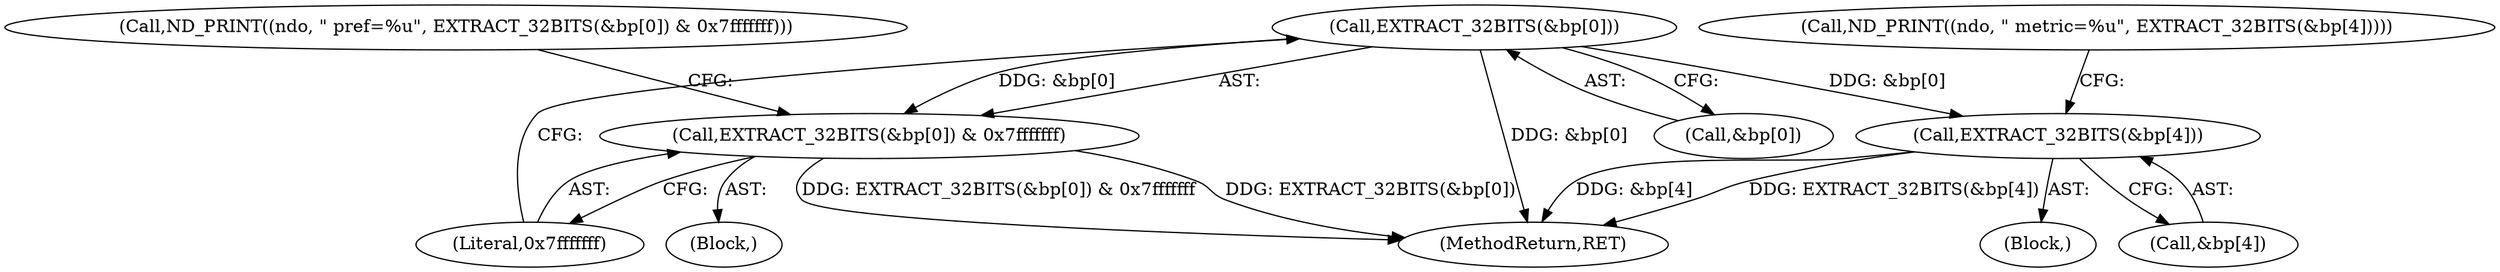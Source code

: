 digraph "0_tcpdump_6fca58f5f9c96749a575f52e20598ad43f5bdf30@array" {
"1001300" [label="(Call,EXTRACT_32BITS(&bp[0]))"];
"1001299" [label="(Call,EXTRACT_32BITS(&bp[0]) & 0x7fffffff)"];
"1001311" [label="(Call,EXTRACT_32BITS(&bp[4]))"];
"1001305" [label="(Literal,0x7fffffff)"];
"1001311" [label="(Call,EXTRACT_32BITS(&bp[4]))"];
"1001300" [label="(Call,EXTRACT_32BITS(&bp[0]))"];
"1001547" [label="(MethodReturn,RET)"];
"1001294" [label="(Call,ND_PRINT((ndo, \" pref=%u\", EXTRACT_32BITS(&bp[0]) & 0x7fffffff)))"];
"1001299" [label="(Call,EXTRACT_32BITS(&bp[0]) & 0x7fffffff)"];
"1001306" [label="(Call,ND_PRINT((ndo, \" metric=%u\", EXTRACT_32BITS(&bp[4]))))"];
"1001309" [label="(Block,)"];
"1001297" [label="(Block,)"];
"1001312" [label="(Call,&bp[4])"];
"1001301" [label="(Call,&bp[0])"];
"1001300" -> "1001299"  [label="AST: "];
"1001300" -> "1001301"  [label="CFG: "];
"1001301" -> "1001300"  [label="AST: "];
"1001305" -> "1001300"  [label="CFG: "];
"1001300" -> "1001547"  [label="DDG: &bp[0]"];
"1001300" -> "1001299"  [label="DDG: &bp[0]"];
"1001300" -> "1001311"  [label="DDG: &bp[0]"];
"1001299" -> "1001297"  [label="AST: "];
"1001299" -> "1001305"  [label="CFG: "];
"1001305" -> "1001299"  [label="AST: "];
"1001294" -> "1001299"  [label="CFG: "];
"1001299" -> "1001547"  [label="DDG: EXTRACT_32BITS(&bp[0]) & 0x7fffffff"];
"1001299" -> "1001547"  [label="DDG: EXTRACT_32BITS(&bp[0])"];
"1001311" -> "1001309"  [label="AST: "];
"1001311" -> "1001312"  [label="CFG: "];
"1001312" -> "1001311"  [label="AST: "];
"1001306" -> "1001311"  [label="CFG: "];
"1001311" -> "1001547"  [label="DDG: &bp[4]"];
"1001311" -> "1001547"  [label="DDG: EXTRACT_32BITS(&bp[4])"];
}
